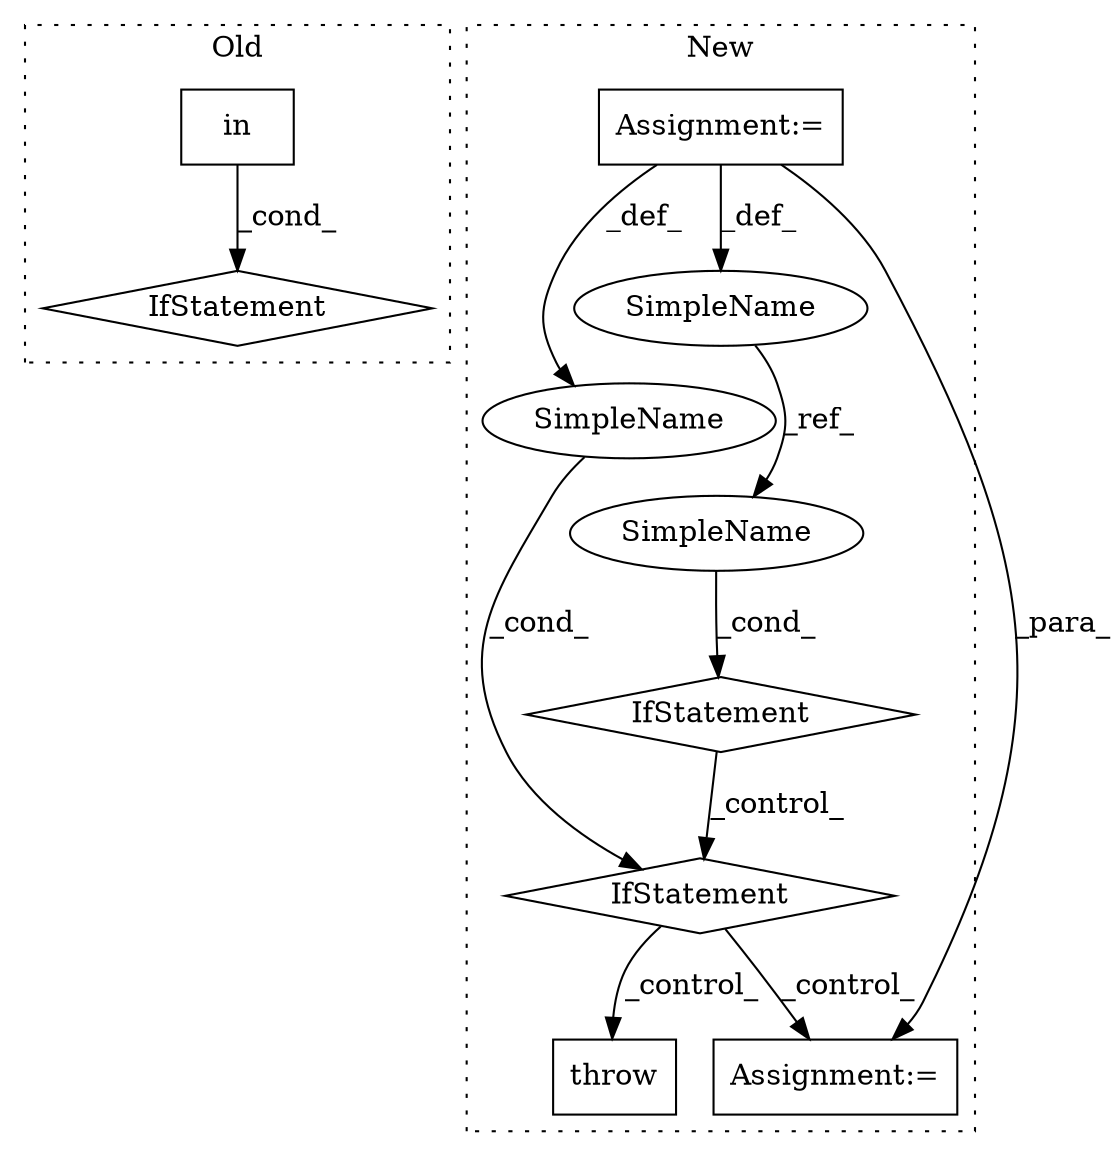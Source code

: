 digraph G {
subgraph cluster0 {
1 [label="in" a="105" s="4416" l="29" shape="box"];
3 [label="IfStatement" a="25" s="4408,4445" l="8,2" shape="diamond"];
label = "Old";
style="dotted";
}
subgraph cluster1 {
2 [label="throw" a="53" s="5517" l="6" shape="box"];
4 [label="IfStatement" a="25" s="5039,5062" l="4,2" shape="diamond"];
5 [label="SimpleName" a="42" s="" l="" shape="ellipse"];
6 [label="IfStatement" a="25" s="4886,4899" l="4,2" shape="diamond"];
7 [label="SimpleName" a="42" s="4632" l="9" shape="ellipse"];
8 [label="Assignment:=" a="7" s="4641" l="1" shape="box"];
9 [label="Assignment:=" a="7" s="5286" l="1" shape="box"];
10 [label="SimpleName" a="42" s="4890" l="9" shape="ellipse"];
label = "New";
style="dotted";
}
1 -> 3 [label="_cond_"];
4 -> 2 [label="_control_"];
4 -> 9 [label="_control_"];
5 -> 4 [label="_cond_"];
6 -> 4 [label="_control_"];
7 -> 10 [label="_ref_"];
8 -> 7 [label="_def_"];
8 -> 5 [label="_def_"];
8 -> 9 [label="_para_"];
10 -> 6 [label="_cond_"];
}